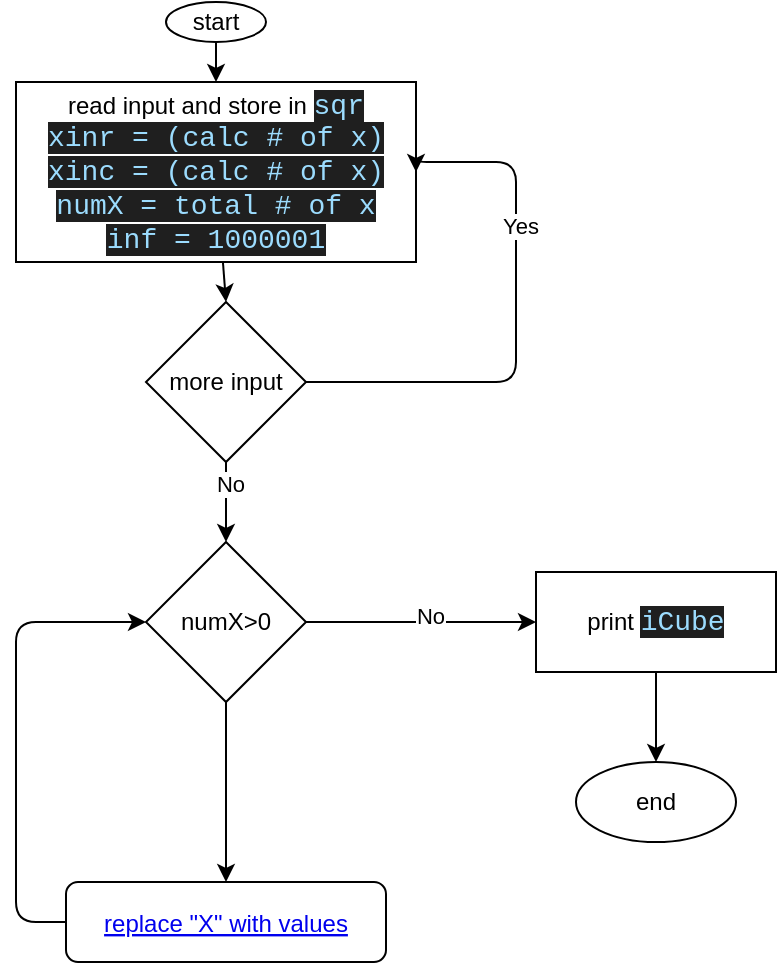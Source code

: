 <mxfile>
    <diagram id="k-r2JrAeV55_jZ8_d6lt" name="main">
        <mxGraphModel dx="1002" dy="568" grid="1" gridSize="10" guides="1" tooltips="1" connect="1" arrows="1" fold="1" page="1" pageScale="1" pageWidth="850" pageHeight="1100" math="0" shadow="0">
            <root>
                <mxCell id="0"/>
                <mxCell id="1" parent="0"/>
                <mxCell id="5" style="edgeStyle=none;html=1;exitX=0.5;exitY=1;exitDx=0;exitDy=0;entryX=0.5;entryY=0;entryDx=0;entryDy=0;" parent="1" source="2" target="6" edge="1">
                    <mxGeometry relative="1" as="geometry">
                        <mxPoint x="355" y="160" as="targetPoint"/>
                    </mxGeometry>
                </mxCell>
                <mxCell id="2" value="start" style="ellipse;whiteSpace=wrap;html=1;" parent="1" vertex="1">
                    <mxGeometry x="310" y="70" width="50" height="20" as="geometry"/>
                </mxCell>
                <mxCell id="9" style="edgeStyle=none;html=1;entryX=0.5;entryY=0;entryDx=0;entryDy=0;" parent="1" source="6" target="10" edge="1">
                    <mxGeometry relative="1" as="geometry">
                        <mxPoint x="340" y="190" as="targetPoint"/>
                    </mxGeometry>
                </mxCell>
                <mxCell id="6" value="read input and store in&amp;nbsp;&lt;span style=&quot;color: rgb(156, 220, 254); background-color: rgb(31, 31, 31); font-family: Consolas, &amp;quot;Courier New&amp;quot;, monospace; font-size: 14px;&quot;&gt;sqr&lt;br&gt;xinr = (calc # of x)&lt;br&gt;&lt;/span&gt;&lt;span style=&quot;color: rgb(156, 220, 254); font-family: Consolas, &amp;quot;Courier New&amp;quot;, monospace; font-size: 14px; background-color: rgb(31, 31, 31);&quot;&gt;xinc = (calc # of x)&lt;br&gt;&lt;/span&gt;&lt;span style=&quot;color: rgb(156, 220, 254); background-color: rgb(31, 31, 31); font-family: Consolas, &amp;quot;Courier New&amp;quot;, monospace; font-size: 14px;&quot;&gt;numX = total # of x&lt;br&gt;inf = 1000001&lt;br&gt;&lt;/span&gt;" style="rounded=0;whiteSpace=wrap;html=1;" parent="1" vertex="1">
                    <mxGeometry x="235" y="110" width="200" height="90" as="geometry"/>
                </mxCell>
                <mxCell id="14" style="edgeStyle=none;html=1;entryX=0.5;entryY=0;entryDx=0;entryDy=0;" parent="1" source="10" target="19" edge="1">
                    <mxGeometry relative="1" as="geometry">
                        <mxPoint x="325" y="350" as="targetPoint"/>
                    </mxGeometry>
                </mxCell>
                <mxCell id="15" value="No" style="edgeLabel;html=1;align=center;verticalAlign=middle;resizable=0;points=[];" parent="14" vertex="1" connectable="0">
                    <mxGeometry x="-0.44" y="2" relative="1" as="geometry">
                        <mxPoint as="offset"/>
                    </mxGeometry>
                </mxCell>
                <mxCell id="17" style="edgeStyle=orthogonalEdgeStyle;html=1;exitX=1;exitY=0.5;exitDx=0;exitDy=0;entryX=1;entryY=0.5;entryDx=0;entryDy=0;" parent="1" source="10" target="6" edge="1">
                    <mxGeometry relative="1" as="geometry">
                        <Array as="points">
                            <mxPoint x="485" y="260"/>
                            <mxPoint x="485" y="150"/>
                        </Array>
                    </mxGeometry>
                </mxCell>
                <mxCell id="18" value="Yes" style="edgeLabel;html=1;align=center;verticalAlign=middle;resizable=0;points=[];" parent="17" vertex="1" connectable="0">
                    <mxGeometry x="0.36" y="-2" relative="1" as="geometry">
                        <mxPoint as="offset"/>
                    </mxGeometry>
                </mxCell>
                <mxCell id="10" value="more input" style="rhombus;whiteSpace=wrap;html=1;" parent="1" vertex="1">
                    <mxGeometry x="300" y="220" width="80" height="80" as="geometry"/>
                </mxCell>
                <mxCell id="22" style="edgeStyle=orthogonalEdgeStyle;html=1;entryX=0.5;entryY=0;entryDx=0;entryDy=0;" parent="1" source="19" target="MEDIv5kWLHZdcv_akXQG-30" edge="1">
                    <mxGeometry relative="1" as="geometry">
                        <mxPoint x="415" y="440" as="targetPoint"/>
                        <Array as="points"/>
                    </mxGeometry>
                </mxCell>
                <mxCell id="26" style="edgeStyle=orthogonalEdgeStyle;html=1;entryX=0;entryY=0.5;entryDx=0;entryDy=0;" parent="1" source="19" target="25" edge="1">
                    <mxGeometry relative="1" as="geometry"/>
                </mxCell>
                <mxCell id="29" value="No" style="edgeLabel;html=1;align=center;verticalAlign=middle;resizable=0;points=[];" parent="26" vertex="1" connectable="0">
                    <mxGeometry x="0.069" y="3" relative="1" as="geometry">
                        <mxPoint as="offset"/>
                    </mxGeometry>
                </mxCell>
                <mxCell id="19" value="numX&amp;gt;0" style="rhombus;whiteSpace=wrap;html=1;" parent="1" vertex="1">
                    <mxGeometry x="300" y="340" width="80" height="80" as="geometry"/>
                </mxCell>
                <mxCell id="28" style="edgeStyle=elbowEdgeStyle;html=1;entryX=0;entryY=0.5;entryDx=0;entryDy=0;exitX=0;exitY=0.5;exitDx=0;exitDy=0;" parent="1" source="MEDIv5kWLHZdcv_akXQG-30" target="19" edge="1">
                    <mxGeometry relative="1" as="geometry">
                        <Array as="points">
                            <mxPoint x="235" y="460"/>
                        </Array>
                        <mxPoint x="315" y="480" as="sourcePoint"/>
                    </mxGeometry>
                </mxCell>
                <mxCell id="MEDIv5kWLHZdcv_akXQG-32" style="edgeStyle=none;html=1;entryX=0.5;entryY=0;entryDx=0;entryDy=0;" parent="1" source="25" target="MEDIv5kWLHZdcv_akXQG-31" edge="1">
                    <mxGeometry relative="1" as="geometry"/>
                </mxCell>
                <mxCell id="25" value="print&amp;nbsp;&lt;span style=&quot;color: rgb(156, 220, 254); background-color: rgb(31, 31, 31); font-family: Consolas, &amp;quot;Courier New&amp;quot;, monospace; font-size: 14px;&quot;&gt;iCube&lt;/span&gt;&lt;span style=&quot;color: rgb(156, 220, 254); background-color: rgb(31, 31, 31); font-family: Consolas, &amp;quot;Courier New&amp;quot;, monospace; font-size: 14px;&quot;&gt;&lt;br&gt;&lt;/span&gt;" style="rounded=0;whiteSpace=wrap;html=1;" parent="1" vertex="1">
                    <mxGeometry x="495" y="355" width="120" height="50" as="geometry"/>
                </mxCell>
                <UserObject label="replace &quot;X&quot; with values" link="data:page/id,Qgk8W_iD4lTr3aD-YQSL" id="MEDIv5kWLHZdcv_akXQG-30">
                    <mxCell style="fontColor=#0000EE;fontStyle=4;rounded=1;overflow=hidden;spacing=10;" parent="1" vertex="1">
                        <mxGeometry x="260" y="510" width="160" height="40" as="geometry"/>
                    </mxCell>
                </UserObject>
                <mxCell id="MEDIv5kWLHZdcv_akXQG-31" value="end" style="ellipse;whiteSpace=wrap;html=1;" parent="1" vertex="1">
                    <mxGeometry x="515" y="450" width="80" height="40" as="geometry"/>
                </mxCell>
            </root>
        </mxGraphModel>
    </diagram>
    <diagram id="Qgk8W_iD4lTr3aD-YQSL" name="replace &quot;X&quot; with values">
        <mxGraphModel dx="1002" dy="568" grid="1" gridSize="10" guides="1" tooltips="1" connect="1" arrows="1" fold="1" page="1" pageScale="1" pageWidth="850" pageHeight="1100" math="0" shadow="0">
            <root>
                <mxCell id="0"/>
                <mxCell id="1" parent="0"/>
                <mxCell id="ICkG9NfKEOPINY7M2Be0-3" value="" style="edgeStyle=none;html=1;" parent="1" source="UY_qMhE_fvZBI_9MytnV-2" target="9gPu-qE7Jo73VXygzLrJ-1" edge="1">
                    <mxGeometry relative="1" as="geometry"/>
                </mxCell>
                <mxCell id="UY_qMhE_fvZBI_9MytnV-2" value="int i = 0" style="rounded=0;whiteSpace=wrap;html=1;" parent="1" vertex="1">
                    <mxGeometry x="175" y="30" width="65" height="30" as="geometry"/>
                </mxCell>
                <mxCell id="UY_qMhE_fvZBI_9MytnV-8" style="edgeStyle=none;html=1;exitX=0.5;exitY=1;exitDx=0;exitDy=0;" parent="1" edge="1">
                    <mxGeometry relative="1" as="geometry">
                        <mxPoint x="400" y="75" as="sourcePoint"/>
                        <Array as="points">
                            <mxPoint x="260" y="75"/>
                            <mxPoint x="120" y="75"/>
                        </Array>
                    </mxGeometry>
                </mxCell>
                <mxCell id="UY_qMhE_fvZBI_9MytnV-12" value="Yes" style="edgeLabel;html=1;align=center;verticalAlign=middle;resizable=0;points=[];" parent="UY_qMhE_fvZBI_9MytnV-8" vertex="1" connectable="0">
                    <mxGeometry x="-0.557" y="-4" relative="1" as="geometry">
                        <mxPoint as="offset"/>
                    </mxGeometry>
                </mxCell>
                <mxCell id="UY_qMhE_fvZBI_9MytnV-19" value="" style="edgeStyle=none;html=1;" parent="1" edge="1">
                    <mxGeometry relative="1" as="geometry">
                        <mxPoint x="190" y="150" as="sourcePoint"/>
                    </mxGeometry>
                </mxCell>
                <mxCell id="UY_qMhE_fvZBI_9MytnV-23" value="N" style="edgeLabel;html=1;align=center;verticalAlign=middle;resizable=0;points=[];" parent="UY_qMhE_fvZBI_9MytnV-19" vertex="1" connectable="0">
                    <mxGeometry x="-0.478" y="1" relative="1" as="geometry">
                        <mxPoint as="offset"/>
                    </mxGeometry>
                </mxCell>
                <mxCell id="UY_qMhE_fvZBI_9MytnV-21" value="" style="edgeStyle=none;html=1;" parent="1" edge="1">
                    <mxGeometry relative="1" as="geometry">
                        <mxPoint x="127.5" y="190" as="sourcePoint"/>
                    </mxGeometry>
                </mxCell>
                <mxCell id="UY_qMhE_fvZBI_9MytnV-22" value="Yes" style="edgeLabel;html=1;align=center;verticalAlign=middle;resizable=0;points=[];" parent="UY_qMhE_fvZBI_9MytnV-21" vertex="1" connectable="0">
                    <mxGeometry x="0.293" y="-2" relative="1" as="geometry">
                        <mxPoint as="offset"/>
                    </mxGeometry>
                </mxCell>
                <mxCell id="UY_qMhE_fvZBI_9MytnV-28" value="" style="edgeStyle=none;html=1;" parent="1" edge="1">
                    <mxGeometry relative="1" as="geometry">
                        <mxPoint x="425" y="150" as="sourcePoint"/>
                    </mxGeometry>
                </mxCell>
                <mxCell id="UY_qMhE_fvZBI_9MytnV-29" value="N" style="edgeLabel;html=1;align=center;verticalAlign=middle;resizable=0;points=[];" parent="UY_qMhE_fvZBI_9MytnV-28" vertex="1" connectable="0">
                    <mxGeometry x="-0.6" y="-1" relative="1" as="geometry">
                        <mxPoint as="offset"/>
                    </mxGeometry>
                </mxCell>
                <mxCell id="3isYHylof7BF-UgM5UAG-7" value="" style="edgeStyle=none;html=1;" parent="1" source="3isYHylof7BF-UgM5UAG-1" target="3isYHylof7BF-UgM5UAG-6" edge="1">
                    <mxGeometry relative="1" as="geometry"/>
                </mxCell>
                <mxCell id="3isYHylof7BF-UgM5UAG-1" value="i++" style="whiteSpace=wrap;html=1;rounded=0;" parent="1" vertex="1">
                    <mxGeometry x="168.75" y="250" width="77.5" height="30" as="geometry"/>
                </mxCell>
                <mxCell id="ICkG9NfKEOPINY7M2Be0-7" style="edgeStyle=none;html=1;entryX=1;entryY=0.5;entryDx=0;entryDy=0;" parent="1" source="3isYHylof7BF-UgM5UAG-6" target="9gPu-qE7Jo73VXygzLrJ-1" edge="1">
                    <mxGeometry relative="1" as="geometry">
                        <mxPoint x="350" y="240" as="targetPoint"/>
                        <Array as="points">
                            <mxPoint x="350" y="110"/>
                        </Array>
                    </mxGeometry>
                </mxCell>
                <mxCell id="ICkG9NfKEOPINY7M2Be0-8" value="Y" style="edgeLabel;html=1;align=center;verticalAlign=middle;resizable=0;points=[];" parent="ICkG9NfKEOPINY7M2Be0-7" vertex="1" connectable="0">
                    <mxGeometry x="-0.136" y="3" relative="1" as="geometry">
                        <mxPoint as="offset"/>
                    </mxGeometry>
                </mxCell>
                <mxCell id="-WtJi_Ey-g6oyORTrOz6-2" value="N" style="edgeStyle=none;html=1;" parent="1" source="3isYHylof7BF-UgM5UAG-6" target="-WtJi_Ey-g6oyORTrOz6-1" edge="1">
                    <mxGeometry relative="1" as="geometry"/>
                </mxCell>
                <mxCell id="3isYHylof7BF-UgM5UAG-6" value="i &amp;lt; 3" style="rhombus;whiteSpace=wrap;html=1;rounded=0;" parent="1" vertex="1">
                    <mxGeometry x="310" y="240" width="80" height="50" as="geometry"/>
                </mxCell>
                <mxCell id="ICkG9NfKEOPINY7M2Be0-2" value="" style="edgeStyle=none;html=1;" parent="1" source="9gPu-qE7Jo73VXygzLrJ-1" target="ICkG9NfKEOPINY7M2Be0-1" edge="1">
                    <mxGeometry relative="1" as="geometry"/>
                </mxCell>
                <UserObject label="process rows" link="data:page/id,RW61uX6UlULjBvguwFE-" id="9gPu-qE7Jo73VXygzLrJ-1">
                    <mxCell style="fontColor=#0000EE;fontStyle=4;rounded=1;overflow=hidden;spacing=10;" parent="1" vertex="1">
                        <mxGeometry x="152.5" y="90" width="110" height="40" as="geometry"/>
                    </mxCell>
                </UserObject>
                <mxCell id="eEsTqKm7XzldBlt4yaOy-2" value="" style="edgeStyle=none;html=1;entryX=0.5;entryY=0;entryDx=0;entryDy=0;" parent="1" source="ICkG9NfKEOPINY7M2Be0-1" target="3isYHylof7BF-UgM5UAG-1" edge="1">
                    <mxGeometry relative="1" as="geometry">
                        <mxPoint x="207.5" y="250" as="targetPoint"/>
                    </mxGeometry>
                </mxCell>
                <UserObject label="process-cols" link="data:page/id,2YcbfFV9qVUKMa1it2oC" id="ICkG9NfKEOPINY7M2Be0-1">
                    <mxCell style="fontColor=#0000EE;fontStyle=4;rounded=1;overflow=hidden;spacing=10;" parent="1" vertex="1">
                        <mxGeometry x="152.5" y="170" width="110" height="40" as="geometry"/>
                    </mxCell>
                </UserObject>
                <UserObject label="main" link="data:page/id,k-r2JrAeV55_jZ8_d6lt" id="Meu1dWvAiIJolJlHXkl9-1">
                    <mxCell style="whiteSpace=wrap;html=1;rounded=0;" parent="1" vertex="1">
                        <mxGeometry x="310" y="400" width="80" height="20" as="geometry"/>
                    </mxCell>
                </UserObject>
                <mxCell id="-WtJi_Ey-g6oyORTrOz6-3" value="" style="edgeStyle=none;html=1;" parent="1" source="-WtJi_Ey-g6oyORTrOz6-1" target="Meu1dWvAiIJolJlHXkl9-1" edge="1">
                    <mxGeometry relative="1" as="geometry"/>
                </mxCell>
                <UserObject label="replace ambiguous &quot;X&quot; with 1" id="-WtJi_Ey-g6oyORTrOz6-1">
                    <mxCell style="fontColor=#0000EE;fontStyle=4;rounded=1;overflow=hidden;spacing=10;" parent="1" vertex="1">
                        <mxGeometry x="250" y="330" width="200" height="40" as="geometry"/>
                    </mxCell>
                </UserObject>
            </root>
        </mxGraphModel>
    </diagram>
    <diagram id="RW61uX6UlULjBvguwFE-" name="process rows">
        <mxGraphModel dx="1002" dy="1668" grid="1" gridSize="10" guides="1" tooltips="1" connect="1" arrows="1" fold="1" page="1" pageScale="1" pageWidth="850" pageHeight="1100" math="0" shadow="0">
            <root>
                <mxCell id="0"/>
                <mxCell id="1" parent="0"/>
                <mxCell id="l_JDWMuEKS1xbybnpIDD-3" value="" style="edgeStyle=none;html=1;" parent="1" source="l_JDWMuEKS1xbybnpIDD-4" target="l_JDWMuEKS1xbybnpIDD-7" edge="1">
                    <mxGeometry relative="1" as="geometry"/>
                </mxCell>
                <mxCell id="l_JDWMuEKS1xbybnpIDD-4" value="read xinr[i]" style="whiteSpace=wrap;html=1;rounded=0;" parent="1" vertex="1">
                    <mxGeometry x="190" y="15" width="120" height="40" as="geometry"/>
                </mxCell>
                <mxCell id="YEX30HMRRBimq2AHN_B9-2" value="" style="edgeStyle=none;html=1;exitX=0.5;exitY=1;exitDx=0;exitDy=0;" parent="1" source="l_JDWMuEKS1xbybnpIDD-7" target="YEX30HMRRBimq2AHN_B9-1" edge="1">
                    <mxGeometry relative="1" as="geometry">
                        <Array as="points">
                            <mxPoint x="400" y="90"/>
                        </Array>
                    </mxGeometry>
                </mxCell>
                <mxCell id="YEX30HMRRBimq2AHN_B9-5" value="Y" style="edgeLabel;html=1;align=center;verticalAlign=middle;resizable=0;points=[];" parent="YEX30HMRRBimq2AHN_B9-2" vertex="1" connectable="0">
                    <mxGeometry x="-0.322" relative="1" as="geometry">
                        <mxPoint as="offset"/>
                    </mxGeometry>
                </mxCell>
                <mxCell id="WIzN2Vl6tYf6vZZTa_nr-2" value="" style="edgeStyle=none;html=1;" parent="1" source="l_JDWMuEKS1xbybnpIDD-7" target="WIzN2Vl6tYf6vZZTa_nr-1" edge="1">
                    <mxGeometry relative="1" as="geometry"/>
                </mxCell>
                <mxCell id="WIzN2Vl6tYf6vZZTa_nr-3" value="N" style="edgeLabel;html=1;align=center;verticalAlign=middle;resizable=0;points=[];" parent="WIzN2Vl6tYf6vZZTa_nr-2" vertex="1" connectable="0">
                    <mxGeometry x="0.422" y="-2" relative="1" as="geometry">
                        <mxPoint as="offset"/>
                    </mxGeometry>
                </mxCell>
                <mxCell id="l_JDWMuEKS1xbybnpIDD-7" value="xinr[i] == 1" style="rhombus;whiteSpace=wrap;html=1;rounded=0;" parent="1" vertex="1">
                    <mxGeometry x="360" y="-5" width="80" height="80" as="geometry"/>
                </mxCell>
                <mxCell id="l_JDWMuEKS1xbybnpIDD-8" value="" style="edgeStyle=none;html=1;" parent="1" source="l_JDWMuEKS1xbybnpIDD-12" target="l_JDWMuEKS1xbybnpIDD-19" edge="1">
                    <mxGeometry relative="1" as="geometry"/>
                </mxCell>
                <mxCell id="l_JDWMuEKS1xbybnpIDD-9" value="N" style="edgeLabel;html=1;align=center;verticalAlign=middle;resizable=0;points=[];" parent="l_JDWMuEKS1xbybnpIDD-8" vertex="1" connectable="0">
                    <mxGeometry x="-0.478" y="1" relative="1" as="geometry">
                        <mxPoint as="offset"/>
                    </mxGeometry>
                </mxCell>
                <mxCell id="l_JDWMuEKS1xbybnpIDD-10" value="" style="edgeStyle=none;html=1;" parent="1" source="l_JDWMuEKS1xbybnpIDD-12" target="l_JDWMuEKS1xbybnpIDD-21" edge="1">
                    <mxGeometry relative="1" as="geometry"/>
                </mxCell>
                <mxCell id="l_JDWMuEKS1xbybnpIDD-11" value="Yes" style="edgeLabel;html=1;align=center;verticalAlign=middle;resizable=0;points=[];" parent="l_JDWMuEKS1xbybnpIDD-10" vertex="1" connectable="0">
                    <mxGeometry x="0.293" y="-2" relative="1" as="geometry">
                        <mxPoint as="offset"/>
                    </mxGeometry>
                </mxCell>
                <mxCell id="l_JDWMuEKS1xbybnpIDD-12" value="x at sqr[i][0]" style="rhombus;whiteSpace=wrap;html=1;rounded=0;" parent="1" vertex="1">
                    <mxGeometry x="65.01" y="130" width="125" height="80" as="geometry"/>
                </mxCell>
                <mxCell id="l_JDWMuEKS1xbybnpIDD-15" value="" style="edgeStyle=none;html=1;entryX=0.5;entryY=0;entryDx=0;entryDy=0;" parent="1" source="l_JDWMuEKS1xbybnpIDD-19" target="l_JDWMuEKS1xbybnpIDD-26" edge="1">
                    <mxGeometry relative="1" as="geometry">
                        <mxPoint x="362.5" y="318" as="targetPoint"/>
                    </mxGeometry>
                </mxCell>
                <mxCell id="l_JDWMuEKS1xbybnpIDD-16" value="Y" style="edgeLabel;html=1;align=center;verticalAlign=middle;resizable=0;points=[];" parent="l_JDWMuEKS1xbybnpIDD-15" vertex="1" connectable="0">
                    <mxGeometry x="0.244" y="-5" relative="1" as="geometry">
                        <mxPoint as="offset"/>
                    </mxGeometry>
                </mxCell>
                <mxCell id="l_JDWMuEKS1xbybnpIDD-17" value="" style="edgeStyle=none;html=1;" parent="1" source="l_JDWMuEKS1xbybnpIDD-19" target="l_JDWMuEKS1xbybnpIDD-24" edge="1">
                    <mxGeometry relative="1" as="geometry"/>
                </mxCell>
                <mxCell id="l_JDWMuEKS1xbybnpIDD-18" value="N" style="edgeLabel;html=1;align=center;verticalAlign=middle;resizable=0;points=[];" parent="l_JDWMuEKS1xbybnpIDD-17" vertex="1" connectable="0">
                    <mxGeometry x="-0.6" y="-1" relative="1" as="geometry">
                        <mxPoint as="offset"/>
                    </mxGeometry>
                </mxCell>
                <mxCell id="l_JDWMuEKS1xbybnpIDD-19" value="x at sqr[i][1]" style="rhombus;whiteSpace=wrap;html=1;rounded=0;" parent="1" vertex="1">
                    <mxGeometry x="300" y="130" width="125" height="80" as="geometry"/>
                </mxCell>
                <mxCell id="os0uLs5I6S2XNAcsc8Hd-2" style="edgeStyle=none;html=1;exitX=0.5;exitY=1;exitDx=0;exitDy=0;entryX=0.5;entryY=0;entryDx=0;entryDy=0;" parent="1" source="l_JDWMuEKS1xbybnpIDD-21" target="os0uLs5I6S2XNAcsc8Hd-1" edge="1">
                    <mxGeometry relative="1" as="geometry"/>
                </mxCell>
                <mxCell id="l_JDWMuEKS1xbybnpIDD-21" value="xinc[0] = xinc[0] - 1&lt;br&gt;sqr[i][0] = sqr[i][1] - (sqr[i][2] - sqr[i][1])" style="whiteSpace=wrap;html=1;rounded=0;" parent="1" vertex="1">
                    <mxGeometry x="36.26" y="240" width="182.5" height="60" as="geometry"/>
                </mxCell>
                <mxCell id="l_JDWMuEKS1xbybnpIDD-22" value="" style="edgeStyle=none;html=1;exitX=0.5;exitY=1;exitDx=0;exitDy=0;entryX=0.5;entryY=0;entryDx=0;entryDy=0;" parent="1" source="l_JDWMuEKS1xbybnpIDD-24" target="l_JDWMuEKS1xbybnpIDD-28" edge="1">
                    <mxGeometry relative="1" as="geometry">
                        <mxPoint x="563" y="278" as="sourcePoint"/>
                        <mxPoint x="562.714" y="318" as="targetPoint"/>
                        <Array as="points"/>
                    </mxGeometry>
                </mxCell>
                <mxCell id="l_JDWMuEKS1xbybnpIDD-23" value="Y" style="edgeLabel;html=1;align=center;verticalAlign=middle;resizable=0;points=[];" parent="l_JDWMuEKS1xbybnpIDD-22" vertex="1" connectable="0">
                    <mxGeometry x="-0.517" relative="1" as="geometry">
                        <mxPoint as="offset"/>
                    </mxGeometry>
                </mxCell>
                <mxCell id="l_JDWMuEKS1xbybnpIDD-24" value="x at sqr[i][1]" style="rhombus;whiteSpace=wrap;html=1;rounded=0;" parent="1" vertex="1">
                    <mxGeometry x="510" y="130" width="125" height="80" as="geometry"/>
                </mxCell>
                <mxCell id="os0uLs5I6S2XNAcsc8Hd-3" value="" style="edgeStyle=none;html=1;" parent="1" source="l_JDWMuEKS1xbybnpIDD-26" target="os0uLs5I6S2XNAcsc8Hd-1" edge="1">
                    <mxGeometry relative="1" as="geometry"/>
                </mxCell>
                <mxCell id="l_JDWMuEKS1xbybnpIDD-26" value="xinc[1] = xinc[1] - 1&lt;br&gt;sqr[i][1] = (sqr[i][0] + sqr[i][2]) / 2" style="whiteSpace=wrap;html=1;rounded=0;" parent="1" vertex="1">
                    <mxGeometry x="271.25" y="240" width="182.5" height="60" as="geometry"/>
                </mxCell>
                <mxCell id="os0uLs5I6S2XNAcsc8Hd-4" style="edgeStyle=none;html=1;exitX=0.5;exitY=1;exitDx=0;exitDy=0;entryX=0.5;entryY=0;entryDx=0;entryDy=0;" parent="1" source="l_JDWMuEKS1xbybnpIDD-28" target="os0uLs5I6S2XNAcsc8Hd-1" edge="1">
                    <mxGeometry relative="1" as="geometry"/>
                </mxCell>
                <mxCell id="l_JDWMuEKS1xbybnpIDD-28" value="xinc[2] = xinc[2] - 1&lt;br&gt;sqr[i][2] = sqr[i][1] + (sqr[i][1] - sqr[i][0])" style="whiteSpace=wrap;html=1;rounded=0;" parent="1" vertex="1">
                    <mxGeometry x="481.25" y="240" width="182.5" height="60" as="geometry"/>
                </mxCell>
                <mxCell id="YEX30HMRRBimq2AHN_B9-3" value="" style="edgeStyle=none;html=1;" parent="1" source="YEX30HMRRBimq2AHN_B9-1" target="l_JDWMuEKS1xbybnpIDD-12" edge="1">
                    <mxGeometry relative="1" as="geometry"/>
                </mxCell>
                <mxCell id="YEX30HMRRBimq2AHN_B9-1" value="numX =&amp;nbsp; numX - 1&lt;br&gt;xinr[i] = xinr[i] - 1" style="whiteSpace=wrap;html=1;rounded=0;" parent="1" vertex="1">
                    <mxGeometry x="70.63" y="70" width="113.75" height="40" as="geometry"/>
                </mxCell>
                <UserObject label="process cols" link="data:page/id,2YcbfFV9qVUKMa1it2oC" id="WIzN2Vl6tYf6vZZTa_nr-1">
                    <mxCell style="whiteSpace=wrap;html=1;rounded=0;" parent="1" vertex="1">
                        <mxGeometry x="500" y="22.5" width="90" height="25" as="geometry"/>
                    </mxCell>
                </UserObject>
                <UserObject label="main" link="data:page/id,k-r2JrAeV55_jZ8_d6lt" id="os0uLs5I6S2XNAcsc8Hd-1">
                    <mxCell style="whiteSpace=wrap;html=1;" parent="1" vertex="1">
                        <mxGeometry x="318.75" y="340" width="87.5" height="30" as="geometry"/>
                    </mxCell>
                </UserObject>
            </root>
        </mxGraphModel>
    </diagram>
    <diagram id="2YcbfFV9qVUKMa1it2oC" name="process-cols">
        <mxGraphModel dx="1002" dy="1668" grid="1" gridSize="10" guides="1" tooltips="1" connect="1" arrows="1" fold="1" page="1" pageScale="1" pageWidth="850" pageHeight="1100" math="0" shadow="0">
            <root>
                <mxCell id="0"/>
                <mxCell id="1" parent="0"/>
                <mxCell id="2ulUjW8-Xdq7wTCIfKnG-1" value="" style="edgeStyle=none;html=1;" parent="1" source="2ulUjW8-Xdq7wTCIfKnG-2" target="2ulUjW8-Xdq7wTCIfKnG-5" edge="1">
                    <mxGeometry relative="1" as="geometry"/>
                </mxCell>
                <mxCell id="2ulUjW8-Xdq7wTCIfKnG-2" value="read xinc[i]" style="whiteSpace=wrap;html=1;rounded=0;" parent="1" vertex="1">
                    <mxGeometry x="190" y="15" width="120" height="40" as="geometry"/>
                </mxCell>
                <mxCell id="2ulUjW8-Xdq7wTCIfKnG-3" value="" style="edgeStyle=none;html=1;exitX=0.5;exitY=1;exitDx=0;exitDy=0;" parent="1" source="2ulUjW8-Xdq7wTCIfKnG-5" target="2ulUjW8-Xdq7wTCIfKnG-23" edge="1">
                    <mxGeometry relative="1" as="geometry">
                        <Array as="points">
                            <mxPoint x="400" y="90"/>
                        </Array>
                    </mxGeometry>
                </mxCell>
                <mxCell id="2ulUjW8-Xdq7wTCIfKnG-4" value="Y" style="edgeLabel;html=1;align=center;verticalAlign=middle;resizable=0;points=[];" parent="2ulUjW8-Xdq7wTCIfKnG-3" vertex="1" connectable="0">
                    <mxGeometry x="-0.322" relative="1" as="geometry">
                        <mxPoint as="offset"/>
                    </mxGeometry>
                </mxCell>
                <mxCell id="N1hFEZ4KkNvCeTainbQ0-3" value="" style="edgeStyle=none;html=1;" parent="1" source="2ulUjW8-Xdq7wTCIfKnG-5" target="N1hFEZ4KkNvCeTainbQ0-2" edge="1">
                    <mxGeometry relative="1" as="geometry"/>
                </mxCell>
                <mxCell id="2ulUjW8-Xdq7wTCIfKnG-5" value="xinc[i] == 1" style="rhombus;whiteSpace=wrap;html=1;rounded=0;" parent="1" vertex="1">
                    <mxGeometry x="360" y="-5" width="80" height="80" as="geometry"/>
                </mxCell>
                <mxCell id="2ulUjW8-Xdq7wTCIfKnG-6" value="" style="edgeStyle=none;html=1;" parent="1" source="2ulUjW8-Xdq7wTCIfKnG-10" target="2ulUjW8-Xdq7wTCIfKnG-15" edge="1">
                    <mxGeometry relative="1" as="geometry"/>
                </mxCell>
                <mxCell id="2ulUjW8-Xdq7wTCIfKnG-7" value="N" style="edgeLabel;html=1;align=center;verticalAlign=middle;resizable=0;points=[];" parent="2ulUjW8-Xdq7wTCIfKnG-6" vertex="1" connectable="0">
                    <mxGeometry x="-0.478" y="1" relative="1" as="geometry">
                        <mxPoint as="offset"/>
                    </mxGeometry>
                </mxCell>
                <mxCell id="2ulUjW8-Xdq7wTCIfKnG-8" value="" style="edgeStyle=none;html=1;" parent="1" source="2ulUjW8-Xdq7wTCIfKnG-10" target="2ulUjW8-Xdq7wTCIfKnG-16" edge="1">
                    <mxGeometry relative="1" as="geometry"/>
                </mxCell>
                <mxCell id="2ulUjW8-Xdq7wTCIfKnG-9" value="Yes" style="edgeLabel;html=1;align=center;verticalAlign=middle;resizable=0;points=[];" parent="2ulUjW8-Xdq7wTCIfKnG-8" vertex="1" connectable="0">
                    <mxGeometry x="0.293" y="-2" relative="1" as="geometry">
                        <mxPoint as="offset"/>
                    </mxGeometry>
                </mxCell>
                <mxCell id="2ulUjW8-Xdq7wTCIfKnG-10" value="x at sqr[0][i]" style="rhombus;whiteSpace=wrap;html=1;rounded=0;" parent="1" vertex="1">
                    <mxGeometry x="64.99" y="130" width="125" height="80" as="geometry"/>
                </mxCell>
                <mxCell id="2ulUjW8-Xdq7wTCIfKnG-13" value="" style="edgeStyle=none;html=1;" parent="1" source="2ulUjW8-Xdq7wTCIfKnG-15" target="2ulUjW8-Xdq7wTCIfKnG-19" edge="1">
                    <mxGeometry relative="1" as="geometry"/>
                </mxCell>
                <mxCell id="2ulUjW8-Xdq7wTCIfKnG-14" value="N" style="edgeLabel;html=1;align=center;verticalAlign=middle;resizable=0;points=[];" parent="2ulUjW8-Xdq7wTCIfKnG-13" vertex="1" connectable="0">
                    <mxGeometry x="-0.6" y="-1" relative="1" as="geometry">
                        <mxPoint as="offset"/>
                    </mxGeometry>
                </mxCell>
                <mxCell id="wmlMtcXvx1480yRjvort-4" value="Y" style="edgeStyle=none;html=1;" parent="1" source="2ulUjW8-Xdq7wTCIfKnG-15" target="2ulUjW8-Xdq7wTCIfKnG-20" edge="1">
                    <mxGeometry relative="1" as="geometry"/>
                </mxCell>
                <mxCell id="2ulUjW8-Xdq7wTCIfKnG-15" value="x at sqr[1][i]" style="rhombus;whiteSpace=wrap;html=1;rounded=0;" parent="1" vertex="1">
                    <mxGeometry x="300" y="130" width="125" height="80" as="geometry"/>
                </mxCell>
                <mxCell id="XYD2cGtxHLReYWjDsmUN-2" style="edgeStyle=none;html=1;exitX=0.5;exitY=1;exitDx=0;exitDy=0;entryX=0.5;entryY=0;entryDx=0;entryDy=0;" parent="1" source="2ulUjW8-Xdq7wTCIfKnG-16" target="XYD2cGtxHLReYWjDsmUN-1" edge="1">
                    <mxGeometry relative="1" as="geometry"/>
                </mxCell>
                <mxCell id="2ulUjW8-Xdq7wTCIfKnG-16" value="xinr[0] = xinr[0] - 1&lt;br&gt;sqr[0][i] = sqr[1][i] - (sqr[2][i] - sqr[1][i])" style="whiteSpace=wrap;html=1;rounded=0;" parent="1" vertex="1">
                    <mxGeometry x="36.24" y="240" width="182.5" height="60" as="geometry"/>
                </mxCell>
                <mxCell id="2ulUjW8-Xdq7wTCIfKnG-17" value="" style="edgeStyle=none;html=1;exitX=0.5;exitY=1;exitDx=0;exitDy=0;entryX=0.5;entryY=0;entryDx=0;entryDy=0;" parent="1" source="2ulUjW8-Xdq7wTCIfKnG-19" target="2ulUjW8-Xdq7wTCIfKnG-21" edge="1">
                    <mxGeometry relative="1" as="geometry">
                        <mxPoint x="563" y="278" as="sourcePoint"/>
                        <mxPoint x="562.714" y="318" as="targetPoint"/>
                        <Array as="points"/>
                    </mxGeometry>
                </mxCell>
                <mxCell id="2ulUjW8-Xdq7wTCIfKnG-18" value="Y" style="edgeLabel;html=1;align=center;verticalAlign=middle;resizable=0;points=[];" parent="2ulUjW8-Xdq7wTCIfKnG-17" vertex="1" connectable="0">
                    <mxGeometry x="-0.517" relative="1" as="geometry">
                        <mxPoint as="offset"/>
                    </mxGeometry>
                </mxCell>
                <mxCell id="2ulUjW8-Xdq7wTCIfKnG-19" value="x at sqr[2][i]" style="rhombus;whiteSpace=wrap;html=1;rounded=0;" parent="1" vertex="1">
                    <mxGeometry x="510" y="130" width="125" height="80" as="geometry"/>
                </mxCell>
                <mxCell id="XYD2cGtxHLReYWjDsmUN-4" style="edgeStyle=none;html=1;exitX=0.5;exitY=1;exitDx=0;exitDy=0;entryX=0.5;entryY=0;entryDx=0;entryDy=0;" parent="1" source="2ulUjW8-Xdq7wTCIfKnG-21" target="XYD2cGtxHLReYWjDsmUN-1" edge="1">
                    <mxGeometry relative="1" as="geometry"/>
                </mxCell>
                <mxCell id="2ulUjW8-Xdq7wTCIfKnG-21" value="xinr[2] = xinr[2] - 1&lt;br&gt;sqr[2][i] = sqr[1][i] + (sqr[1][i] - sqr[0][i])" style="whiteSpace=wrap;html=1;rounded=0;" parent="1" vertex="1">
                    <mxGeometry x="481.25" y="240" width="182.5" height="60" as="geometry"/>
                </mxCell>
                <mxCell id="2ulUjW8-Xdq7wTCIfKnG-22" value="" style="edgeStyle=none;html=1;" parent="1" source="2ulUjW8-Xdq7wTCIfKnG-23" target="2ulUjW8-Xdq7wTCIfKnG-10" edge="1">
                    <mxGeometry relative="1" as="geometry"/>
                </mxCell>
                <mxCell id="2ulUjW8-Xdq7wTCIfKnG-23" value="numX =&amp;nbsp; numX - 1&lt;br&gt;xinc[i] = xinc[i] - 1" style="whiteSpace=wrap;html=1;rounded=0;" parent="1" vertex="1">
                    <mxGeometry x="70.62" y="70" width="113.75" height="40" as="geometry"/>
                </mxCell>
                <mxCell id="N1hFEZ4KkNvCeTainbQ0-1" value="N" style="edgeLabel;html=1;align=center;verticalAlign=middle;resizable=0;points=[];" parent="1" vertex="1" connectable="0">
                    <mxGeometry x="483" y="37" as="geometry"/>
                </mxCell>
                <UserObject label="replace ambiguous &quot;X&quot; with 0" link="data:page/id,Qgk8W_iD4lTr3aD-YQSL" id="N1hFEZ4KkNvCeTainbQ0-2">
                    <mxCell style="whiteSpace=wrap;html=1;rounded=0;" parent="1" vertex="1">
                        <mxGeometry x="500" y="16.25" width="110" height="37.5" as="geometry"/>
                    </mxCell>
                </UserObject>
                <mxCell id="XYD2cGtxHLReYWjDsmUN-3" value="" style="edgeStyle=none;html=1;" parent="1" source="2ulUjW8-Xdq7wTCIfKnG-20" target="XYD2cGtxHLReYWjDsmUN-1" edge="1">
                    <mxGeometry relative="1" as="geometry"/>
                </mxCell>
                <mxCell id="2ulUjW8-Xdq7wTCIfKnG-20" value="xinr[1] = xinr[1] - 1&lt;br&gt;sqr[1][i] = (sqr[0][i] + sqr[2][1]) / 2" style="whiteSpace=wrap;html=1;rounded=0;" parent="1" vertex="1">
                    <mxGeometry x="271.25" y="240" width="182.5" height="60" as="geometry"/>
                </mxCell>
                <UserObject label="main" id="XYD2cGtxHLReYWjDsmUN-1">
                    <mxCell style="whiteSpace=wrap;html=1;" parent="1" vertex="1">
                        <mxGeometry x="318.75" y="340" width="87.5" height="30" as="geometry"/>
                    </mxCell>
                </UserObject>
            </root>
        </mxGraphModel>
    </diagram>
    <diagram id="BG_ahhNSkBaEuJg63uCC" name="replace ambiguous &quot;X&quot; with 0">
        <mxGraphModel dx="729" dy="347" grid="1" gridSize="10" guides="1" tooltips="1" connect="1" arrows="1" fold="1" page="1" pageScale="1" pageWidth="850" pageHeight="1100" math="0" shadow="0">
            <root>
                <mxCell id="0"/>
                <mxCell id="1" parent="0"/>
                <mxCell id="MSuhkY2q36MbRdDXMNTB-2" value="" style="edgeStyle=none;html=1;" parent="1" source="cKFGP652Uyl6jYyJmtVc-1" target="MSuhkY2q36MbRdDXMNTB-1" edge="1">
                    <mxGeometry relative="1" as="geometry"/>
                </mxCell>
                <mxCell id="lXYocpIuPWn-4z8DEfAE-1" value="N" style="edgeLabel;html=1;align=center;verticalAlign=middle;resizable=0;points=[];" parent="MSuhkY2q36MbRdDXMNTB-2" vertex="1" connectable="0">
                    <mxGeometry x="-0.274" y="-1" relative="1" as="geometry">
                        <mxPoint as="offset"/>
                    </mxGeometry>
                </mxCell>
                <mxCell id="lXYocpIuPWn-4z8DEfAE-6" value="Y" style="edgeStyle=none;html=1;" parent="1" source="cKFGP652Uyl6jYyJmtVc-1" target="EE5Hheo-3DT-cwvWpOgg-1" edge="1">
                    <mxGeometry relative="1" as="geometry"/>
                </mxCell>
                <mxCell id="cKFGP652Uyl6jYyJmtVc-1" value="sqr[1][1] ==&amp;nbsp;&lt;span style=&quot;color: rgb(156, 220, 254); background-color: rgb(31, 31, 31); font-family: Consolas, &amp;quot;Courier New&amp;quot;, monospace; font-size: 14px;&quot;&gt;inf&lt;/span&gt;&lt;span style=&quot;color: rgb(156, 220, 254); background-color: rgb(31, 31, 31); font-family: Consolas, &amp;quot;Courier New&amp;quot;, monospace; font-size: 14px;&quot;&gt;&lt;br&gt;&lt;/span&gt;" style="rhombus;whiteSpace=wrap;html=1;" parent="1" vertex="1">
                    <mxGeometry x="10" y="37.5" width="113" height="70" as="geometry"/>
                </mxCell>
                <mxCell id="MSuhkY2q36MbRdDXMNTB-10" value="" style="edgeStyle=none;html=1;" parent="1" source="MSuhkY2q36MbRdDXMNTB-1" target="MSuhkY2q36MbRdDXMNTB-9" edge="1">
                    <mxGeometry relative="1" as="geometry"/>
                </mxCell>
                <mxCell id="lXYocpIuPWn-4z8DEfAE-2" value="N" style="edgeLabel;html=1;align=center;verticalAlign=middle;resizable=0;points=[];" parent="MSuhkY2q36MbRdDXMNTB-10" vertex="1" connectable="0">
                    <mxGeometry x="-0.275" relative="1" as="geometry">
                        <mxPoint as="offset"/>
                    </mxGeometry>
                </mxCell>
                <mxCell id="lXYocpIuPWn-4z8DEfAE-12" value="Y" style="edgeStyle=none;html=1;" parent="1" source="MSuhkY2q36MbRdDXMNTB-1" target="lXYocpIuPWn-4z8DEfAE-7" edge="1">
                    <mxGeometry relative="1" as="geometry"/>
                </mxCell>
                <mxCell id="MSuhkY2q36MbRdDXMNTB-1" value="sqr[0][1] ==&amp;nbsp;&lt;span style=&quot;color: rgb(156, 220, 254); background-color: rgb(31, 31, 31); font-family: Consolas, &amp;quot;Courier New&amp;quot;, monospace; font-size: 14px;&quot;&gt;inf&lt;br&gt;&lt;/span&gt;" style="rhombus;whiteSpace=wrap;html=1;" parent="1" vertex="1">
                    <mxGeometry x="153" y="37.5" width="112" height="70" as="geometry"/>
                </mxCell>
                <mxCell id="MSuhkY2q36MbRdDXMNTB-12" value="" style="edgeStyle=none;html=1;" parent="1" source="MSuhkY2q36MbRdDXMNTB-9" target="MSuhkY2q36MbRdDXMNTB-11" edge="1">
                    <mxGeometry relative="1" as="geometry"/>
                </mxCell>
                <mxCell id="lXYocpIuPWn-4z8DEfAE-3" value="N" style="edgeLabel;html=1;align=center;verticalAlign=middle;resizable=0;points=[];" parent="MSuhkY2q36MbRdDXMNTB-12" vertex="1" connectable="0">
                    <mxGeometry x="-0.282" relative="1" as="geometry">
                        <mxPoint as="offset"/>
                    </mxGeometry>
                </mxCell>
                <mxCell id="lXYocpIuPWn-4z8DEfAE-13" value="Y" style="edgeStyle=none;html=1;" parent="1" source="MSuhkY2q36MbRdDXMNTB-9" target="lXYocpIuPWn-4z8DEfAE-8" edge="1">
                    <mxGeometry relative="1" as="geometry"/>
                </mxCell>
                <mxCell id="MSuhkY2q36MbRdDXMNTB-9" value="sqr[2][1] ==&amp;nbsp;&lt;span style=&quot;color: rgb(156, 220, 254); background-color: rgb(31, 31, 31); font-family: Consolas, &amp;quot;Courier New&amp;quot;, monospace; font-size: 14px;&quot;&gt;inf&lt;/span&gt;" style="rhombus;whiteSpace=wrap;html=1;" parent="1" vertex="1">
                    <mxGeometry x="298" y="37.5" width="115" height="70" as="geometry"/>
                </mxCell>
                <mxCell id="MSuhkY2q36MbRdDXMNTB-14" value="" style="edgeStyle=none;html=1;" parent="1" source="MSuhkY2q36MbRdDXMNTB-11" target="MSuhkY2q36MbRdDXMNTB-13" edge="1">
                    <mxGeometry relative="1" as="geometry"/>
                </mxCell>
                <mxCell id="lXYocpIuPWn-4z8DEfAE-4" value="N" style="edgeLabel;html=1;align=center;verticalAlign=middle;resizable=0;points=[];" parent="MSuhkY2q36MbRdDXMNTB-14" vertex="1" connectable="0">
                    <mxGeometry x="-0.182" y="-3" relative="1" as="geometry">
                        <mxPoint as="offset"/>
                    </mxGeometry>
                </mxCell>
                <mxCell id="lXYocpIuPWn-4z8DEfAE-14" value="Y" style="edgeStyle=none;html=1;" parent="1" source="MSuhkY2q36MbRdDXMNTB-11" target="lXYocpIuPWn-4z8DEfAE-9" edge="1">
                    <mxGeometry relative="1" as="geometry"/>
                </mxCell>
                <mxCell id="MSuhkY2q36MbRdDXMNTB-11" value="sqr[1][0] ==&amp;nbsp;&lt;span style=&quot;color: rgb(156, 220, 254); background-color: rgb(31, 31, 31); font-family: Consolas, &amp;quot;Courier New&amp;quot;, monospace; font-size: 14px;&quot;&gt;inf&lt;/span&gt;" style="rhombus;whiteSpace=wrap;html=1;" parent="1" vertex="1">
                    <mxGeometry x="443" y="37.5" width="110" height="70" as="geometry"/>
                </mxCell>
                <mxCell id="MSuhkY2q36MbRdDXMNTB-16" value="" style="edgeStyle=none;html=1;" parent="1" source="MSuhkY2q36MbRdDXMNTB-13" target="MSuhkY2q36MbRdDXMNTB-15" edge="1">
                    <mxGeometry relative="1" as="geometry"/>
                </mxCell>
                <mxCell id="lXYocpIuPWn-4z8DEfAE-5" value="N" style="edgeLabel;html=1;align=center;verticalAlign=middle;resizable=0;points=[];" parent="MSuhkY2q36MbRdDXMNTB-16" vertex="1" connectable="0">
                    <mxGeometry x="-0.221" y="-1" relative="1" as="geometry">
                        <mxPoint as="offset"/>
                    </mxGeometry>
                </mxCell>
                <mxCell id="lXYocpIuPWn-4z8DEfAE-15" value="Y" style="edgeStyle=none;html=1;" parent="1" source="MSuhkY2q36MbRdDXMNTB-13" target="lXYocpIuPWn-4z8DEfAE-10" edge="1">
                    <mxGeometry relative="1" as="geometry"/>
                </mxCell>
                <mxCell id="MSuhkY2q36MbRdDXMNTB-13" value="sqr[1][2] ==&amp;nbsp;&lt;span style=&quot;color: rgb(156, 220, 254); background-color: rgb(31, 31, 31); font-family: Consolas, &amp;quot;Courier New&amp;quot;, monospace; font-size: 14px;&quot;&gt;inf&lt;/span&gt;" style="rhombus;whiteSpace=wrap;html=1;" parent="1" vertex="1">
                    <mxGeometry x="583" y="36.25" width="110" height="72.5" as="geometry"/>
                </mxCell>
                <mxCell id="lXYocpIuPWn-4z8DEfAE-16" value="Y" style="edgeStyle=none;html=1;" parent="1" source="MSuhkY2q36MbRdDXMNTB-15" target="lXYocpIuPWn-4z8DEfAE-11" edge="1">
                    <mxGeometry relative="1" as="geometry"/>
                </mxCell>
                <mxCell id="lXYocpIuPWn-4z8DEfAE-27" style="edgeStyle=none;html=1;exitX=1;exitY=0.5;exitDx=0;exitDy=0;entryX=1;entryY=0.5;entryDx=0;entryDy=0;" parent="1" source="MSuhkY2q36MbRdDXMNTB-15" target="mPg2Z8yRMPw0zO6KAHYA-1" edge="1">
                    <mxGeometry relative="1" as="geometry">
                        <Array as="points">
                            <mxPoint x="840" y="70"/>
                            <mxPoint x="840" y="180"/>
                            <mxPoint x="840" y="290"/>
                        </Array>
                    </mxGeometry>
                </mxCell>
                <mxCell id="lXYocpIuPWn-4z8DEfAE-28" value="N" style="edgeLabel;html=1;align=center;verticalAlign=middle;resizable=0;points=[];" parent="lXYocpIuPWn-4z8DEfAE-27" vertex="1" connectable="0">
                    <mxGeometry x="-0.787" y="1" relative="1" as="geometry">
                        <mxPoint as="offset"/>
                    </mxGeometry>
                </mxCell>
                <mxCell id="MSuhkY2q36MbRdDXMNTB-15" value="sqr[0][0] ==&amp;nbsp;&lt;span style=&quot;color: rgb(156, 220, 254); background-color: rgb(31, 31, 31); font-family: Consolas, &amp;quot;Courier New&amp;quot;, monospace; font-size: 14px;&quot;&gt;inf&lt;/span&gt;" style="rhombus;whiteSpace=wrap;html=1;" parent="1" vertex="1">
                    <mxGeometry x="726.5" y="37.5" width="110" height="75" as="geometry"/>
                </mxCell>
                <UserObject label="main" link="data:page/id,k-r2JrAeV55_jZ8_d6lt" id="mPg2Z8yRMPw0zO6KAHYA-1">
                    <mxCell style="rounded=0;whiteSpace=wrap;html=1;" parent="1" vertex="1">
                        <mxGeometry x="351" y="270" width="135" height="40" as="geometry"/>
                    </mxCell>
                </UserObject>
                <mxCell id="lXYocpIuPWn-4z8DEfAE-21" style="edgeStyle=none;html=1;exitX=0.5;exitY=1;exitDx=0;exitDy=0;entryX=0.5;entryY=0;entryDx=0;entryDy=0;" parent="1" source="EE5Hheo-3DT-cwvWpOgg-1" target="mPg2Z8yRMPw0zO6KAHYA-1" edge="1">
                    <mxGeometry relative="1" as="geometry"/>
                </mxCell>
                <mxCell id="EE5Hheo-3DT-cwvWpOgg-1" value="sqr[0][1] = 0&lt;br&gt;xinr[0] = xinr[0] - 1&lt;br&gt;xinc[1] = xinc[1] - 1" style="rounded=0;whiteSpace=wrap;html=1;" parent="1" vertex="1">
                    <mxGeometry x="12.5" y="140" width="108" height="60" as="geometry"/>
                </mxCell>
                <mxCell id="lXYocpIuPWn-4z8DEfAE-19" style="edgeStyle=none;html=1;entryX=0.5;entryY=0;entryDx=0;entryDy=0;" parent="1" source="lXYocpIuPWn-4z8DEfAE-7" target="mPg2Z8yRMPw0zO6KAHYA-1" edge="1">
                    <mxGeometry relative="1" as="geometry"/>
                </mxCell>
                <mxCell id="lXYocpIuPWn-4z8DEfAE-7" value="sqr[1][1] = 0&lt;br&gt;xinr[1] = xinr[1] - 1&lt;br&gt;xinc[1] = xinc[1] - 1" style="rounded=0;whiteSpace=wrap;html=1;" parent="1" vertex="1">
                    <mxGeometry x="156.25" y="140" width="105.5" height="60" as="geometry"/>
                </mxCell>
                <mxCell id="lXYocpIuPWn-4z8DEfAE-24" style="edgeStyle=none;html=1;exitX=0.5;exitY=1;exitDx=0;exitDy=0;entryX=0.5;entryY=0;entryDx=0;entryDy=0;" parent="1" source="lXYocpIuPWn-4z8DEfAE-8" target="mPg2Z8yRMPw0zO6KAHYA-1" edge="1">
                    <mxGeometry relative="1" as="geometry"/>
                </mxCell>
                <mxCell id="lXYocpIuPWn-4z8DEfAE-8" value="sqr[2][1] = 0&lt;br&gt;xinr[2] = xinr[2] - 1&lt;br&gt;xinc[1] = xinc[1] - 1" style="rounded=0;whiteSpace=wrap;html=1;" parent="1" vertex="1">
                    <mxGeometry x="301" y="140" width="109" height="60" as="geometry"/>
                </mxCell>
                <mxCell id="lXYocpIuPWn-4z8DEfAE-25" style="edgeStyle=none;html=1;exitX=0.5;exitY=1;exitDx=0;exitDy=0;entryX=0.5;entryY=0;entryDx=0;entryDy=0;" parent="1" source="lXYocpIuPWn-4z8DEfAE-9" target="mPg2Z8yRMPw0zO6KAHYA-1" edge="1">
                    <mxGeometry relative="1" as="geometry"/>
                </mxCell>
                <mxCell id="lXYocpIuPWn-4z8DEfAE-9" value="sqr[1][0] = 0&lt;br&gt;xinr[1] = xinr[1] - 1&lt;br&gt;xinc[0] = xinc[0] - 1" style="rounded=0;whiteSpace=wrap;html=1;" parent="1" vertex="1">
                    <mxGeometry x="444.75" y="140" width="106.5" height="60" as="geometry"/>
                </mxCell>
                <mxCell id="lXYocpIuPWn-4z8DEfAE-23" style="edgeStyle=none;html=1;exitX=0.5;exitY=1;exitDx=0;exitDy=0;entryX=0.5;entryY=0;entryDx=0;entryDy=0;" parent="1" source="lXYocpIuPWn-4z8DEfAE-10" target="mPg2Z8yRMPw0zO6KAHYA-1" edge="1">
                    <mxGeometry relative="1" as="geometry"/>
                </mxCell>
                <mxCell id="lXYocpIuPWn-4z8DEfAE-10" value="sqr[1][2] = 0&lt;br&gt;xinr[1] = xinr[1] - 1&lt;br&gt;xinc[2] = xinc[2] - 1" style="rounded=0;whiteSpace=wrap;html=1;" parent="1" vertex="1">
                    <mxGeometry x="586.5" y="140" width="106.5" height="60" as="geometry"/>
                </mxCell>
                <mxCell id="lXYocpIuPWn-4z8DEfAE-26" style="edgeStyle=none;html=1;exitX=0.5;exitY=1;exitDx=0;exitDy=0;entryX=0.5;entryY=0;entryDx=0;entryDy=0;" parent="1" source="lXYocpIuPWn-4z8DEfAE-11" target="mPg2Z8yRMPw0zO6KAHYA-1" edge="1">
                    <mxGeometry relative="1" as="geometry"/>
                </mxCell>
                <mxCell id="lXYocpIuPWn-4z8DEfAE-11" value="sqr[0][0] = 0&lt;br&gt;xinr[0] = xinr[0] - 1&lt;br&gt;xinc[0] = xinc[0] - 1" style="rounded=0;whiteSpace=wrap;html=1;" parent="1" vertex="1">
                    <mxGeometry x="726.5" y="140" width="106.5" height="60" as="geometry"/>
                </mxCell>
            </root>
        </mxGraphModel>
    </diagram>
</mxfile>
